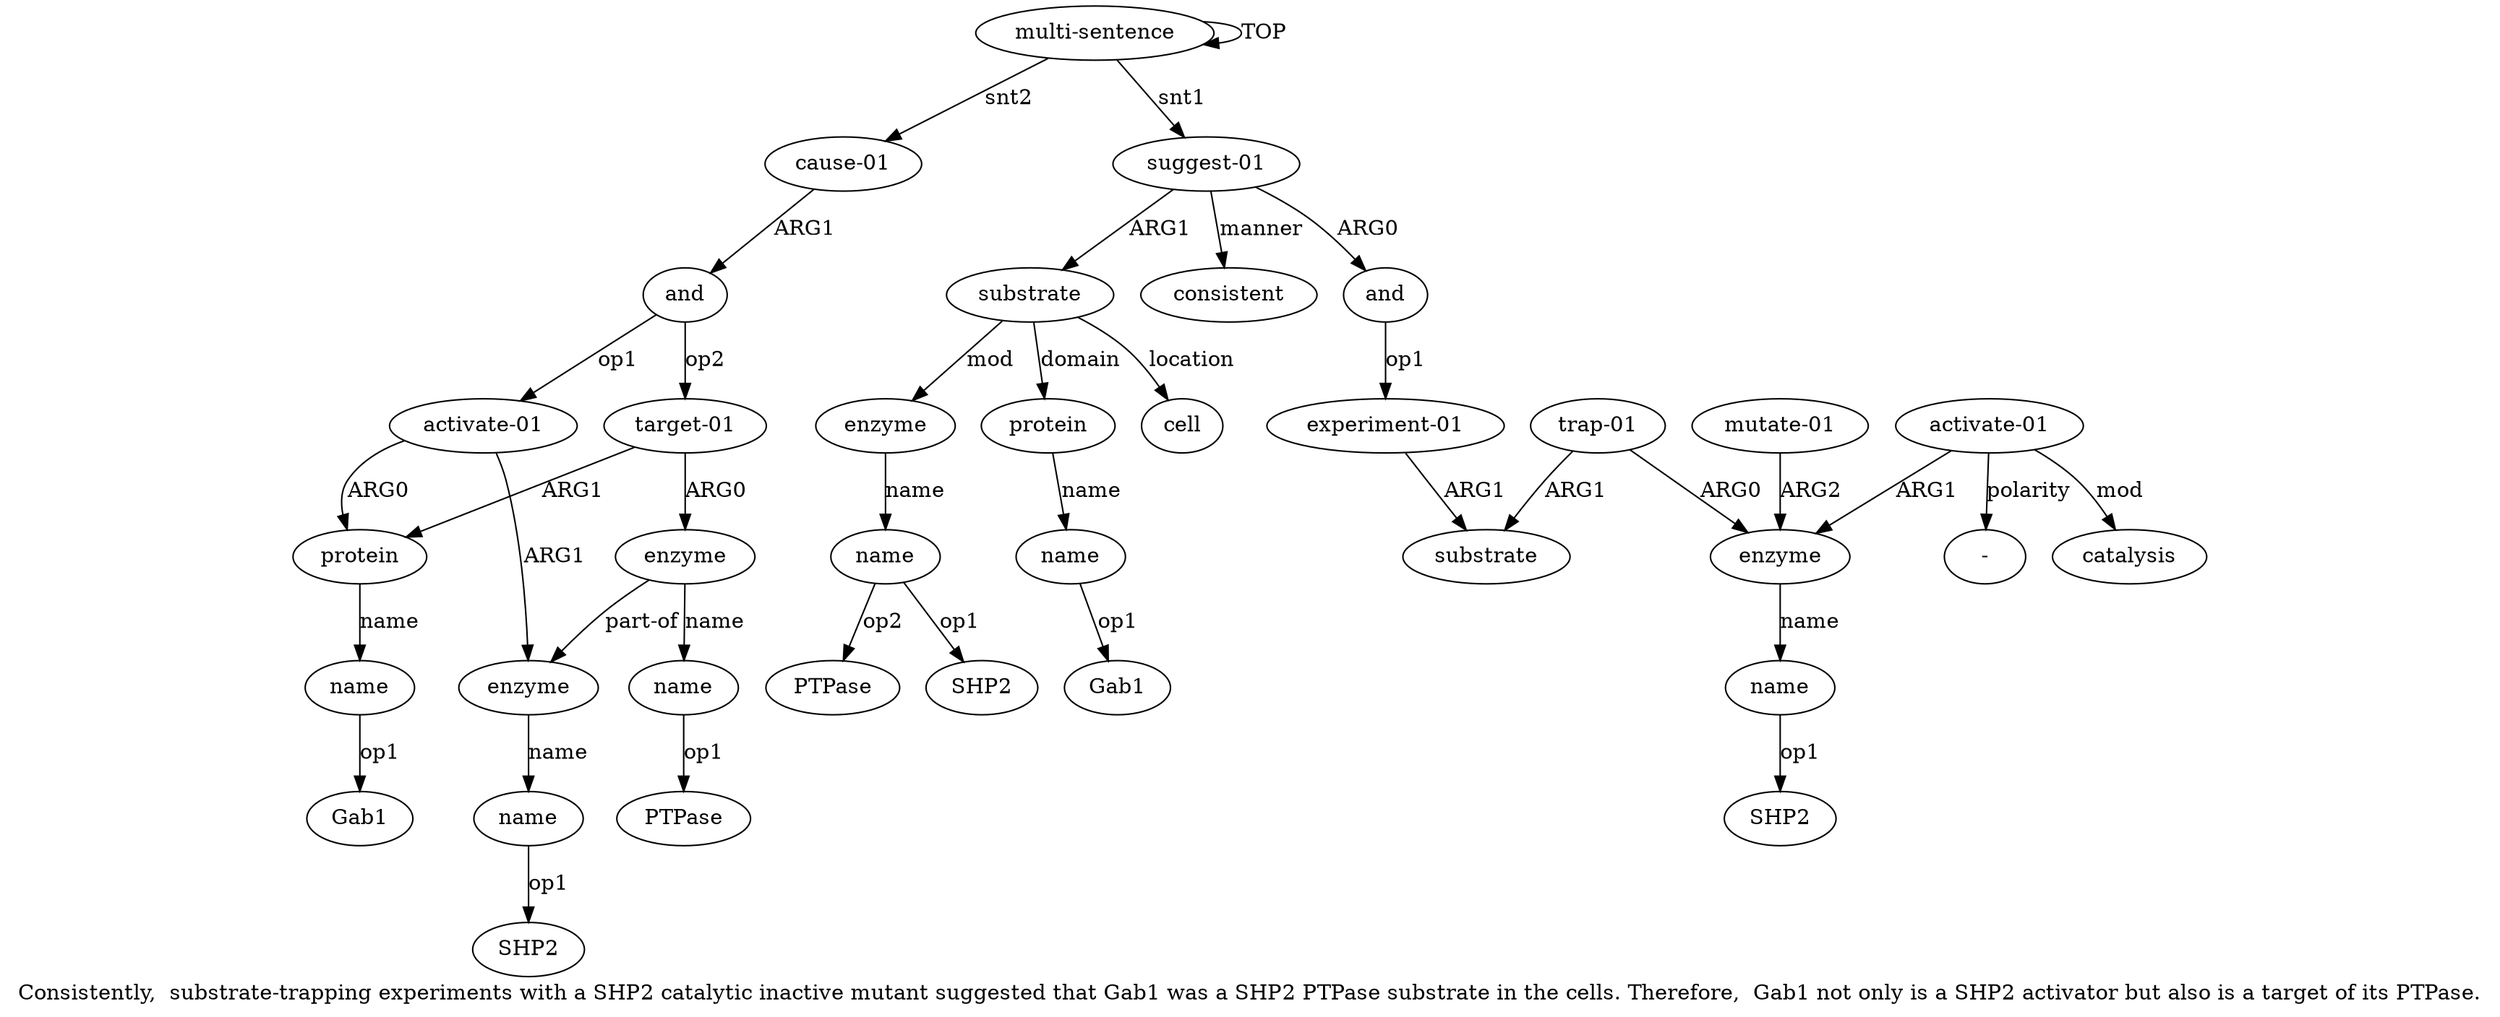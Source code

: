 digraph  {
	graph [label="Consistently,  substrate-trapping experiments with a SHP2 catalytic inactive mutant suggested that Gab1 was a SHP2 PTPase substrate \
in the cells. Therefore,  Gab1 not only is a SHP2 activator but also is a target of its PTPase."];
	node [label="\N"];
	a20	 [color=black,
		gold_ind=20,
		gold_label="activate-01",
		label="activate-01",
		test_ind=20,
		test_label="activate-01"];
	a21	 [color=black,
		gold_ind=21,
		gold_label=protein,
		label=protein,
		test_ind=21,
		test_label=protein];
	a20 -> a21 [key=0,
	color=black,
	gold_label=ARG0,
	label=ARG0,
	test_label=ARG0];
a23 [color=black,
	gold_ind=23,
	gold_label=enzyme,
	label=enzyme,
	test_ind=23,
	test_label=enzyme];
a20 -> a23 [key=0,
color=black,
gold_label=ARG1,
label=ARG1,
test_label=ARG1];
a22 [color=black,
gold_ind=22,
gold_label=name,
label=name,
test_ind=22,
test_label=name];
a21 -> a22 [key=0,
color=black,
gold_label=name,
label=name,
test_label=name];
"a22 Gab1" [color=black,
gold_ind=-1,
gold_label=Gab1,
label=Gab1,
test_ind=-1,
test_label=Gab1];
a22 -> "a22 Gab1" [key=0,
color=black,
gold_label=op1,
label=op1,
test_label=op1];
a24 [color=black,
gold_ind=24,
gold_label=name,
label=name,
test_ind=24,
test_label=name];
a23 -> a24 [key=0,
color=black,
gold_label=name,
label=name,
test_label=name];
"a24 SHP2" [color=black,
gold_ind=-1,
gold_label=SHP2,
label=SHP2,
test_ind=-1,
test_label=SHP2];
a24 -> "a24 SHP2" [key=0,
color=black,
gold_label=op1,
label=op1,
test_label=op1];
a25 [color=black,
gold_ind=25,
gold_label="target-01",
label="target-01",
test_ind=25,
test_label="target-01"];
a25 -> a21 [key=0,
color=black,
gold_label=ARG1,
label=ARG1,
test_label=ARG1];
a26 [color=black,
gold_ind=26,
gold_label=enzyme,
label=enzyme,
test_ind=26,
test_label=enzyme];
a25 -> a26 [key=0,
color=black,
gold_label=ARG0,
label=ARG0,
test_label=ARG0];
a26 -> a23 [key=0,
color=black,
gold_label="part-of",
label="part-of",
test_label="part-of"];
a27 [color=black,
gold_ind=27,
gold_label=name,
label=name,
test_ind=27,
test_label=name];
a26 -> a27 [key=0,
color=black,
gold_label=name,
label=name,
test_label=name];
"a27 PTPase" [color=black,
gold_ind=-1,
gold_label=PTPase,
label=PTPase,
test_ind=-1,
test_label=PTPase];
a27 -> "a27 PTPase" [key=0,
color=black,
gold_label=op1,
label=op1,
test_label=op1];
"a15 PTPase" [color=black,
gold_ind=-1,
gold_label=PTPase,
label=PTPase,
test_ind=-1,
test_label=PTPase];
"a9 -" [color=black,
gold_ind=-1,
gold_label="-",
label="-",
test_ind=-1,
test_label="-"];
"a15 SHP2" [color=black,
gold_ind=-1,
gold_label=SHP2,
label=SHP2,
test_ind=-1,
test_label=SHP2];
a15 [color=black,
gold_ind=15,
gold_label=name,
label=name,
test_ind=15,
test_label=name];
a15 -> "a15 PTPase" [key=0,
color=black,
gold_label=op2,
label=op2,
test_label=op2];
a15 -> "a15 SHP2" [key=0,
color=black,
gold_label=op1,
label=op1,
test_label=op1];
a14 [color=black,
gold_ind=14,
gold_label=enzyme,
label=enzyme,
test_ind=14,
test_label=enzyme];
a14 -> a15 [key=0,
color=black,
gold_label=name,
label=name,
test_label=name];
a17 [color=black,
gold_ind=17,
gold_label=consistent,
label=consistent,
test_ind=17,
test_label=consistent];
a16 [color=black,
gold_ind=16,
gold_label=cell,
label=cell,
test_ind=16,
test_label=cell];
a11 [color=black,
gold_ind=11,
gold_label=substrate,
label=substrate,
test_ind=11,
test_label=substrate];
a11 -> a14 [key=0,
color=black,
gold_label=mod,
label=mod,
test_label=mod];
a11 -> a16 [key=0,
color=black,
gold_label=location,
label=location,
test_label=location];
a12 [color=black,
gold_ind=12,
gold_label=protein,
label=protein,
test_ind=12,
test_label=protein];
a11 -> a12 [key=0,
color=black,
gold_label=domain,
label=domain,
test_label=domain];
a10 [color=black,
gold_ind=10,
gold_label=catalysis,
label=catalysis,
test_ind=10,
test_label=catalysis];
a13 [color=black,
gold_ind=13,
gold_label=name,
label=name,
test_ind=13,
test_label=name];
"a13 Gab1" [color=black,
gold_ind=-1,
gold_label=Gab1,
label=Gab1,
test_ind=-1,
test_label=Gab1];
a13 -> "a13 Gab1" [key=0,
color=black,
gold_label=op1,
label=op1,
test_label=op1];
a12 -> a13 [key=0,
color=black,
gold_label=name,
label=name,
test_label=name];
a19 [color=black,
gold_ind=19,
gold_label=and,
label=and,
test_ind=19,
test_label=and];
a19 -> a20 [key=0,
color=black,
gold_label=op1,
label=op1,
test_label=op1];
a19 -> a25 [key=0,
color=black,
gold_label=op2,
label=op2,
test_label=op2];
a18 [color=black,
gold_ind=18,
gold_label="cause-01",
label="cause-01",
test_ind=18,
test_label="cause-01"];
a18 -> a19 [key=0,
color=black,
gold_label=ARG1,
label=ARG1,
test_label=ARG1];
a1 [color=black,
gold_ind=1,
gold_label="suggest-01",
label="suggest-01",
test_ind=1,
test_label="suggest-01"];
a1 -> a17 [key=0,
color=black,
gold_label=manner,
label=manner,
test_label=manner];
a1 -> a11 [key=0,
color=black,
gold_label=ARG1,
label=ARG1,
test_label=ARG1];
a2 [color=black,
gold_ind=2,
gold_label=and,
label=and,
test_ind=2,
test_label=and];
a1 -> a2 [key=0,
color=black,
gold_label=ARG0,
label=ARG0,
test_label=ARG0];
a0 [color=black,
gold_ind=0,
gold_label="multi-sentence",
label="multi-sentence",
test_ind=0,
test_label="multi-sentence"];
a0 -> a18 [key=0,
color=black,
gold_label=snt2,
label=snt2,
test_label=snt2];
a0 -> a1 [key=0,
color=black,
gold_label=snt1,
label=snt1,
test_label=snt1];
a0 -> a0 [key=0,
color=black,
gold_label=TOP,
label=TOP,
test_label=TOP];
a3 [color=black,
gold_ind=3,
gold_label="experiment-01",
label="experiment-01",
test_ind=3,
test_label="experiment-01"];
a4 [color=black,
gold_ind=4,
gold_label=substrate,
label=substrate,
test_ind=4,
test_label=substrate];
a3 -> a4 [key=0,
color=black,
gold_label=ARG1,
label=ARG1,
test_label=ARG1];
a2 -> a3 [key=0,
color=black,
gold_label=op1,
label=op1,
test_label=op1];
a5 [color=black,
gold_ind=5,
gold_label="trap-01",
label="trap-01",
test_ind=5,
test_label="trap-01"];
a5 -> a4 [key=0,
color=black,
gold_label=ARG1,
label=ARG1,
test_label=ARG1];
a6 [color=black,
gold_ind=6,
gold_label=enzyme,
label=enzyme,
test_ind=6,
test_label=enzyme];
a5 -> a6 [key=0,
color=black,
gold_label=ARG0,
label=ARG0,
test_label=ARG0];
a7 [color=black,
gold_ind=7,
gold_label=name,
label=name,
test_ind=7,
test_label=name];
"a7 SHP2" [color=black,
gold_ind=-1,
gold_label=SHP2,
label=SHP2,
test_ind=-1,
test_label=SHP2];
a7 -> "a7 SHP2" [key=0,
color=black,
gold_label=op1,
label=op1,
test_label=op1];
a6 -> a7 [key=0,
color=black,
gold_label=name,
label=name,
test_label=name];
a9 [color=black,
gold_ind=9,
gold_label="activate-01",
label="activate-01",
test_ind=9,
test_label="activate-01"];
a9 -> "a9 -" [key=0,
color=black,
gold_label=polarity,
label=polarity,
test_label=polarity];
a9 -> a10 [key=0,
color=black,
gold_label=mod,
label=mod,
test_label=mod];
a9 -> a6 [key=0,
color=black,
gold_label=ARG1,
label=ARG1,
test_label=ARG1];
a8 [color=black,
gold_ind=8,
gold_label="mutate-01",
label="mutate-01",
test_ind=8,
test_label="mutate-01"];
a8 -> a6 [key=0,
color=black,
gold_label=ARG2,
label=ARG2,
test_label=ARG2];
}
